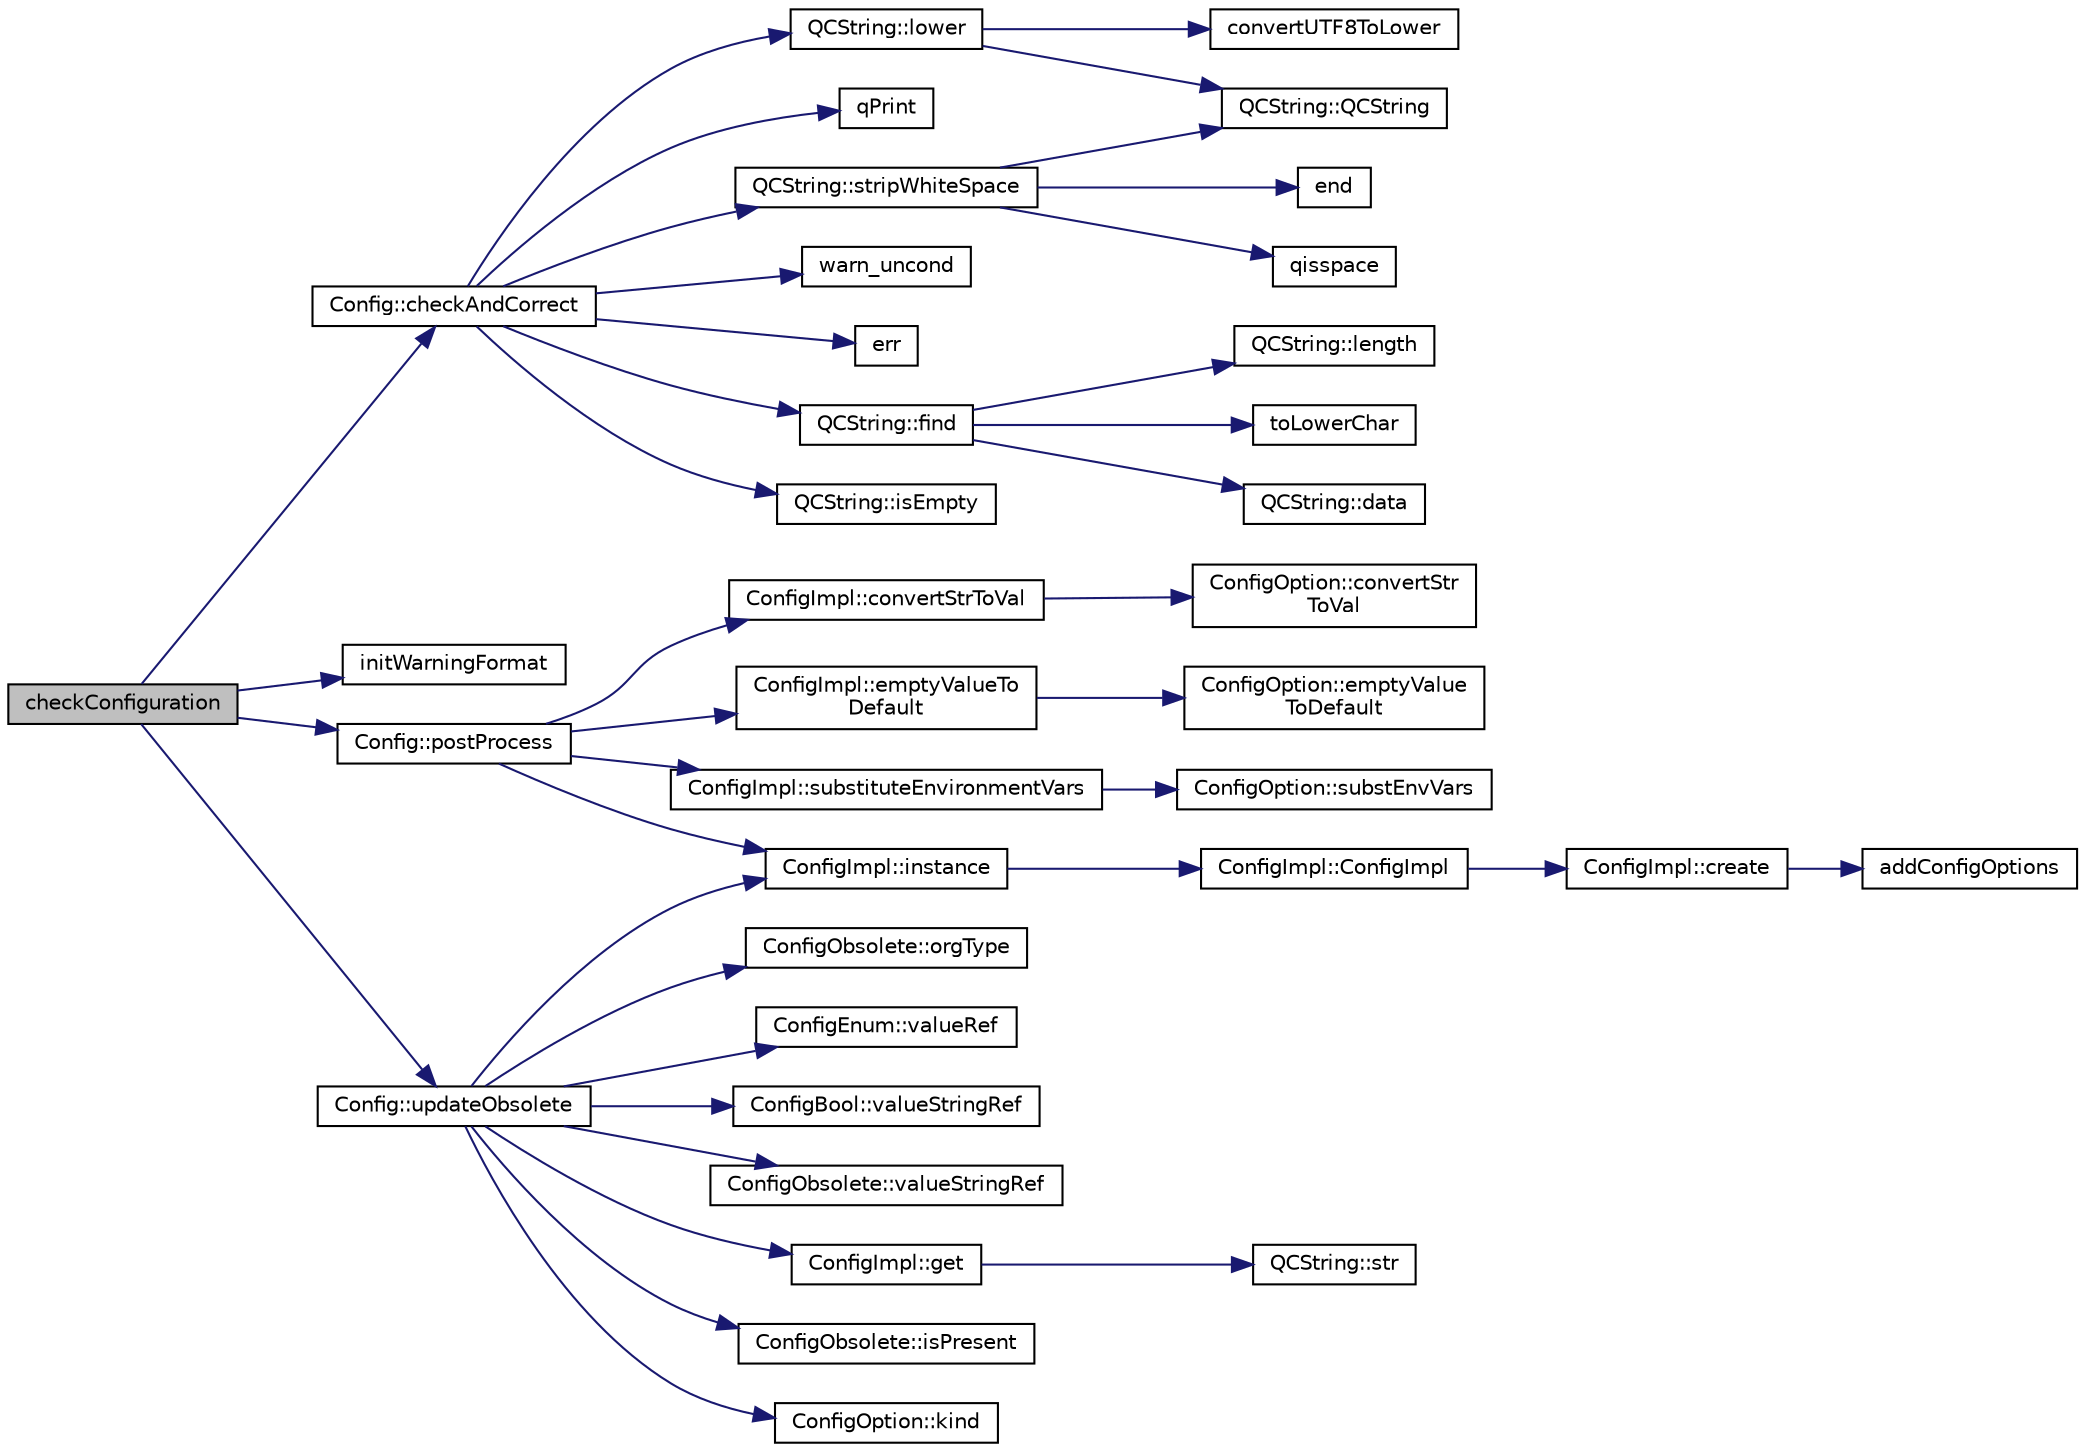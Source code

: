 digraph "checkConfiguration"
{
 // LATEX_PDF_SIZE
  edge [fontname="Helvetica",fontsize="10",labelfontname="Helvetica",labelfontsize="10"];
  node [fontname="Helvetica",fontsize="10",shape=record];
  rankdir="LR";
  Node1 [label="checkConfiguration",height=0.2,width=0.4,color="black", fillcolor="grey75", style="filled", fontcolor="black",tooltip=" "];
  Node1 -> Node2 [color="midnightblue",fontsize="10",style="solid",fontname="Helvetica"];
  Node2 [label="Config::checkAndCorrect",height=0.2,width=0.4,color="black", fillcolor="white", style="filled",URL="$namespaceConfig.html#a43f9512cdb148a0f68a30519debac43f",tooltip=" "];
  Node2 -> Node3 [color="midnightblue",fontsize="10",style="solid",fontname="Helvetica"];
  Node3 [label="err",height=0.2,width=0.4,color="black", fillcolor="white", style="filled",URL="$message_8cpp.html#aede5746344fdce99647541101eaa7f06",tooltip=" "];
  Node2 -> Node4 [color="midnightblue",fontsize="10",style="solid",fontname="Helvetica"];
  Node4 [label="QCString::find",height=0.2,width=0.4,color="black", fillcolor="white", style="filled",URL="$classQCString.html#a0182ece6b76dad6475dafb53e2faaf10",tooltip=" "];
  Node4 -> Node5 [color="midnightblue",fontsize="10",style="solid",fontname="Helvetica"];
  Node5 [label="QCString::data",height=0.2,width=0.4,color="black", fillcolor="white", style="filled",URL="$classQCString.html#ac3aa3ac1a1c36d3305eba22a2eb0d098",tooltip=" "];
  Node4 -> Node6 [color="midnightblue",fontsize="10",style="solid",fontname="Helvetica"];
  Node6 [label="QCString::length",height=0.2,width=0.4,color="black", fillcolor="white", style="filled",URL="$classQCString.html#ac52596733e9110b778019946d73fb268",tooltip=" "];
  Node4 -> Node7 [color="midnightblue",fontsize="10",style="solid",fontname="Helvetica"];
  Node7 [label="toLowerChar",height=0.2,width=0.4,color="black", fillcolor="white", style="filled",URL="$qcstring_8cpp.html#a4e545641f98651d4fb8299b407721f9b",tooltip=" "];
  Node2 -> Node8 [color="midnightblue",fontsize="10",style="solid",fontname="Helvetica"];
  Node8 [label="QCString::isEmpty",height=0.2,width=0.4,color="black", fillcolor="white", style="filled",URL="$classQCString.html#a621c4090d69ad7d05ef8e5234376c3d8",tooltip=" "];
  Node2 -> Node9 [color="midnightblue",fontsize="10",style="solid",fontname="Helvetica"];
  Node9 [label="QCString::lower",height=0.2,width=0.4,color="black", fillcolor="white", style="filled",URL="$classQCString.html#a33688239622e659cfb469fbd62c9cccb",tooltip=" "];
  Node9 -> Node10 [color="midnightblue",fontsize="10",style="solid",fontname="Helvetica"];
  Node10 [label="convertUTF8ToLower",height=0.2,width=0.4,color="black", fillcolor="white", style="filled",URL="$utf8_8cpp.html#a90000b3876f8ff0fed72d2c31ecdfe11",tooltip=" "];
  Node9 -> Node11 [color="midnightblue",fontsize="10",style="solid",fontname="Helvetica"];
  Node11 [label="QCString::QCString",height=0.2,width=0.4,color="black", fillcolor="white", style="filled",URL="$classQCString.html#ad691e1087cc03e14e00d1147ae0ecab7",tooltip=" "];
  Node2 -> Node12 [color="midnightblue",fontsize="10",style="solid",fontname="Helvetica"];
  Node12 [label="qPrint",height=0.2,width=0.4,color="black", fillcolor="white", style="filled",URL="$qcstring_8h.html#a9851ebb5ae2f65b4d2b1d08421edbfd2",tooltip=" "];
  Node2 -> Node13 [color="midnightblue",fontsize="10",style="solid",fontname="Helvetica"];
  Node13 [label="QCString::stripWhiteSpace",height=0.2,width=0.4,color="black", fillcolor="white", style="filled",URL="$classQCString.html#a66269a694d9e6961bfd145bb4ca72f42",tooltip="returns a copy of this string with leading and trailing whitespace removed"];
  Node13 -> Node14 [color="midnightblue",fontsize="10",style="solid",fontname="Helvetica"];
  Node14 [label="end",height=0.2,width=0.4,color="black", fillcolor="white", style="filled",URL="$dir_8cpp.html#abb4720f72b574f81dc4f7aea0e653a64",tooltip=" "];
  Node13 -> Node11 [color="midnightblue",fontsize="10",style="solid",fontname="Helvetica"];
  Node13 -> Node15 [color="midnightblue",fontsize="10",style="solid",fontname="Helvetica"];
  Node15 [label="qisspace",height=0.2,width=0.4,color="black", fillcolor="white", style="filled",URL="$qcstring_8h.html#a77c877f20c7388af72f6a936072b5109",tooltip=" "];
  Node2 -> Node16 [color="midnightblue",fontsize="10",style="solid",fontname="Helvetica"];
  Node16 [label="warn_uncond",height=0.2,width=0.4,color="black", fillcolor="white", style="filled",URL="$message_8cpp.html#a1fd98c6976d3826490804976e17eb83f",tooltip=" "];
  Node1 -> Node17 [color="midnightblue",fontsize="10",style="solid",fontname="Helvetica"];
  Node17 [label="initWarningFormat",height=0.2,width=0.4,color="black", fillcolor="white", style="filled",URL="$message_8cpp.html#aa0b7262dc94aba9476d8669db4f3920e",tooltip=" "];
  Node1 -> Node18 [color="midnightblue",fontsize="10",style="solid",fontname="Helvetica"];
  Node18 [label="Config::postProcess",height=0.2,width=0.4,color="black", fillcolor="white", style="filled",URL="$namespaceConfig.html#aea3da3702f1934c2f8fb9948bb0daca2",tooltip=" "];
  Node18 -> Node19 [color="midnightblue",fontsize="10",style="solid",fontname="Helvetica"];
  Node19 [label="ConfigImpl::convertStrToVal",height=0.2,width=0.4,color="black", fillcolor="white", style="filled",URL="$classConfigImpl.html#a866e373ff4207d492e15ca578e53a551",tooltip=" "];
  Node19 -> Node20 [color="midnightblue",fontsize="10",style="solid",fontname="Helvetica"];
  Node20 [label="ConfigOption::convertStr\lToVal",height=0.2,width=0.4,color="black", fillcolor="white", style="filled",URL="$classConfigOption.html#af1d26523f37d742316ddc4c0f9add4fc",tooltip=" "];
  Node18 -> Node21 [color="midnightblue",fontsize="10",style="solid",fontname="Helvetica"];
  Node21 [label="ConfigImpl::emptyValueTo\lDefault",height=0.2,width=0.4,color="black", fillcolor="white", style="filled",URL="$classConfigImpl.html#ae0072f7a4546b40a6c445e826bb6e027",tooltip=" "];
  Node21 -> Node22 [color="midnightblue",fontsize="10",style="solid",fontname="Helvetica"];
  Node22 [label="ConfigOption::emptyValue\lToDefault",height=0.2,width=0.4,color="black", fillcolor="white", style="filled",URL="$classConfigOption.html#aaf0c9e86e3c98248442e907e12513dd5",tooltip=" "];
  Node18 -> Node23 [color="midnightblue",fontsize="10",style="solid",fontname="Helvetica"];
  Node23 [label="ConfigImpl::instance",height=0.2,width=0.4,color="black", fillcolor="white", style="filled",URL="$classConfigImpl.html#a501e98a30e96c9930ac4b1791b80c09a",tooltip=" "];
  Node23 -> Node24 [color="midnightblue",fontsize="10",style="solid",fontname="Helvetica"];
  Node24 [label="ConfigImpl::ConfigImpl",height=0.2,width=0.4,color="black", fillcolor="white", style="filled",URL="$classConfigImpl.html#af661fbf44e03c43d5ae7c3e30ef33a18",tooltip=" "];
  Node24 -> Node25 [color="midnightblue",fontsize="10",style="solid",fontname="Helvetica"];
  Node25 [label="ConfigImpl::create",height=0.2,width=0.4,color="black", fillcolor="white", style="filled",URL="$classConfigImpl.html#a0e1887e271fe89b5f3e2154e344ad4b1",tooltip=" "];
  Node25 -> Node26 [color="midnightblue",fontsize="10",style="solid",fontname="Helvetica"];
  Node26 [label="addConfigOptions",height=0.2,width=0.4,color="black", fillcolor="white", style="filled",URL="$configoptions_8h.html#abc359bc733e3ae3512278e3014d83eb4",tooltip=" "];
  Node18 -> Node27 [color="midnightblue",fontsize="10",style="solid",fontname="Helvetica"];
  Node27 [label="ConfigImpl::substituteEnvironmentVars",height=0.2,width=0.4,color="black", fillcolor="white", style="filled",URL="$classConfigImpl.html#a56797aabb7ab52c9bd60f32634e41a5b",tooltip=" "];
  Node27 -> Node28 [color="midnightblue",fontsize="10",style="solid",fontname="Helvetica"];
  Node28 [label="ConfigOption::substEnvVars",height=0.2,width=0.4,color="black", fillcolor="white", style="filled",URL="$classConfigOption.html#aeb6ac539f2fe79e07f2baefd5c4d89c1",tooltip=" "];
  Node1 -> Node29 [color="midnightblue",fontsize="10",style="solid",fontname="Helvetica"];
  Node29 [label="Config::updateObsolete",height=0.2,width=0.4,color="black", fillcolor="white", style="filled",URL="$namespaceConfig.html#ad27e22c157d0c2d33414923d0a41c200",tooltip=" "];
  Node29 -> Node30 [color="midnightblue",fontsize="10",style="solid",fontname="Helvetica"];
  Node30 [label="ConfigImpl::get",height=0.2,width=0.4,color="black", fillcolor="white", style="filled",URL="$classConfigImpl.html#a6ee5f5279077a8be14ca6e22d525f104",tooltip=" "];
  Node30 -> Node31 [color="midnightblue",fontsize="10",style="solid",fontname="Helvetica"];
  Node31 [label="QCString::str",height=0.2,width=0.4,color="black", fillcolor="white", style="filled",URL="$classQCString.html#a9824b07232eea418ab3b3e7dc3178eec",tooltip=" "];
  Node29 -> Node23 [color="midnightblue",fontsize="10",style="solid",fontname="Helvetica"];
  Node29 -> Node32 [color="midnightblue",fontsize="10",style="solid",fontname="Helvetica"];
  Node32 [label="ConfigObsolete::isPresent",height=0.2,width=0.4,color="black", fillcolor="white", style="filled",URL="$classConfigObsolete.html#a2fb91ca94787c2b9767f7010f11571ea",tooltip=" "];
  Node29 -> Node33 [color="midnightblue",fontsize="10",style="solid",fontname="Helvetica"];
  Node33 [label="ConfigOption::kind",height=0.2,width=0.4,color="black", fillcolor="white", style="filled",URL="$classConfigOption.html#af9d4d56d36500792b82fce5b11202a60",tooltip=" "];
  Node29 -> Node34 [color="midnightblue",fontsize="10",style="solid",fontname="Helvetica"];
  Node34 [label="ConfigObsolete::orgType",height=0.2,width=0.4,color="black", fillcolor="white", style="filled",URL="$classConfigObsolete.html#a7514acb34d8d15c46be2715d63e2680c",tooltip=" "];
  Node29 -> Node35 [color="midnightblue",fontsize="10",style="solid",fontname="Helvetica"];
  Node35 [label="ConfigEnum::valueRef",height=0.2,width=0.4,color="black", fillcolor="white", style="filled",URL="$classConfigEnum.html#a63af270856c22528eaa62970056d583f",tooltip=" "];
  Node29 -> Node36 [color="midnightblue",fontsize="10",style="solid",fontname="Helvetica"];
  Node36 [label="ConfigBool::valueStringRef",height=0.2,width=0.4,color="black", fillcolor="white", style="filled",URL="$classConfigBool.html#a68ac670d16fb28e4dd4df321457c7b29",tooltip=" "];
  Node29 -> Node37 [color="midnightblue",fontsize="10",style="solid",fontname="Helvetica"];
  Node37 [label="ConfigObsolete::valueStringRef",height=0.2,width=0.4,color="black", fillcolor="white", style="filled",URL="$classConfigObsolete.html#a5b2f5633d6d13cfe0c2873ab683db80e",tooltip=" "];
}
